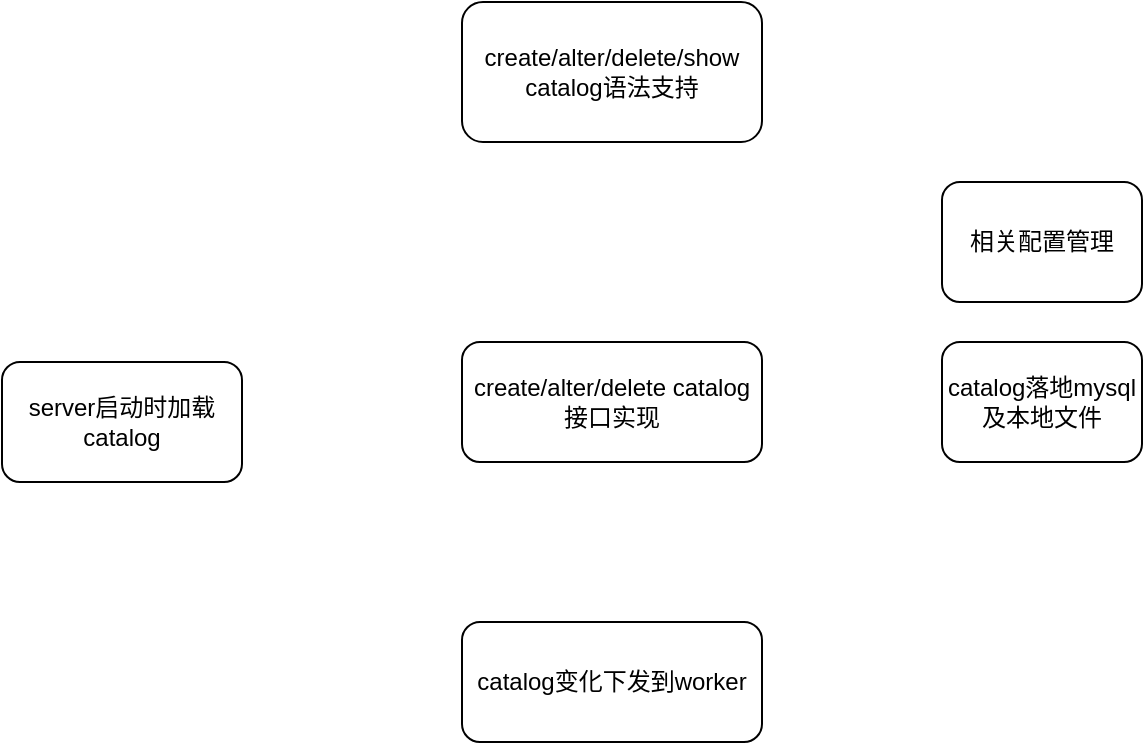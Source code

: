 <mxfile version="15.6.8" type="github">
  <diagram id="bAvVbgtw7CrFP0fsrt8A" name="Page-1">
    <mxGraphModel dx="1422" dy="882" grid="1" gridSize="10" guides="1" tooltips="1" connect="1" arrows="1" fold="1" page="1" pageScale="1" pageWidth="827" pageHeight="1169" math="0" shadow="0">
      <root>
        <mxCell id="0" />
        <mxCell id="1" parent="0" />
        <mxCell id="UX4nBrqBXpAxso1pjOPX-1" value="create/alter/delete/show catalog语法支持" style="rounded=1;whiteSpace=wrap;html=1;" vertex="1" parent="1">
          <mxGeometry x="280" y="170" width="150" height="70" as="geometry" />
        </mxCell>
        <mxCell id="UX4nBrqBXpAxso1pjOPX-3" value="create/alter/delete catalog接口实现" style="rounded=1;whiteSpace=wrap;html=1;" vertex="1" parent="1">
          <mxGeometry x="280" y="340" width="150" height="60" as="geometry" />
        </mxCell>
        <mxCell id="UX4nBrqBXpAxso1pjOPX-4" value="catalog变化下发到worker" style="rounded=1;whiteSpace=wrap;html=1;" vertex="1" parent="1">
          <mxGeometry x="280" y="480" width="150" height="60" as="geometry" />
        </mxCell>
        <mxCell id="UX4nBrqBXpAxso1pjOPX-5" value="server启动时加载catalog" style="rounded=1;whiteSpace=wrap;html=1;" vertex="1" parent="1">
          <mxGeometry x="50" y="350" width="120" height="60" as="geometry" />
        </mxCell>
        <mxCell id="UX4nBrqBXpAxso1pjOPX-6" value="catalog落地mysql及本地文件" style="rounded=1;whiteSpace=wrap;html=1;" vertex="1" parent="1">
          <mxGeometry x="520" y="340" width="100" height="60" as="geometry" />
        </mxCell>
        <mxCell id="UX4nBrqBXpAxso1pjOPX-9" value="相关配置管理" style="rounded=1;whiteSpace=wrap;html=1;" vertex="1" parent="1">
          <mxGeometry x="520" y="260" width="100" height="60" as="geometry" />
        </mxCell>
      </root>
    </mxGraphModel>
  </diagram>
</mxfile>
